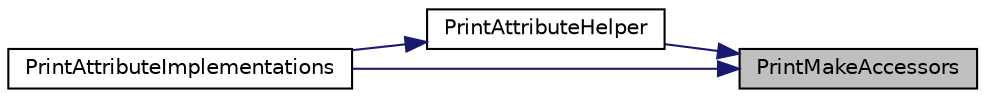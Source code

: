 digraph "PrintMakeAccessors"
{
 // LATEX_PDF_SIZE
  edge [fontname="Helvetica",fontsize="10",labelfontname="Helvetica",labelfontsize="10"];
  node [fontname="Helvetica",fontsize="10",shape=record];
  rankdir="RL";
  Node1 [label="PrintMakeAccessors",height=0.2,width=0.4,color="black", fillcolor="grey75", style="filled", fontcolor="black",tooltip="Print the AttributeValue MakeAccessor documentation for a class."];
  Node1 -> Node2 [dir="back",color="midnightblue",fontsize="10",style="solid",fontname="Helvetica"];
  Node2 [label="PrintAttributeHelper",height=0.2,width=0.4,color="black", fillcolor="white", style="filled",URL="$print-introspected-doxygen_8cc.html#a48f2295ab01c70e098c9003cc7a63638",tooltip="Print documentation corresponding to use of the ATTRIBUTE_HELPER_HEADER macro or ATTRIBUTE_VALUE_DEFI..."];
  Node2 -> Node3 [dir="back",color="midnightblue",fontsize="10",style="solid",fontname="Helvetica"];
  Node3 [label="PrintAttributeImplementations",height=0.2,width=0.4,color="black", fillcolor="white", style="filled",URL="$print-introspected-doxygen_8cc.html#a9a91ec3f5b65207a9c9ecec523ce7b0d",tooltip="Print documentation for Attribute implementations."];
  Node1 -> Node3 [dir="back",color="midnightblue",fontsize="10",style="solid",fontname="Helvetica"];
}
